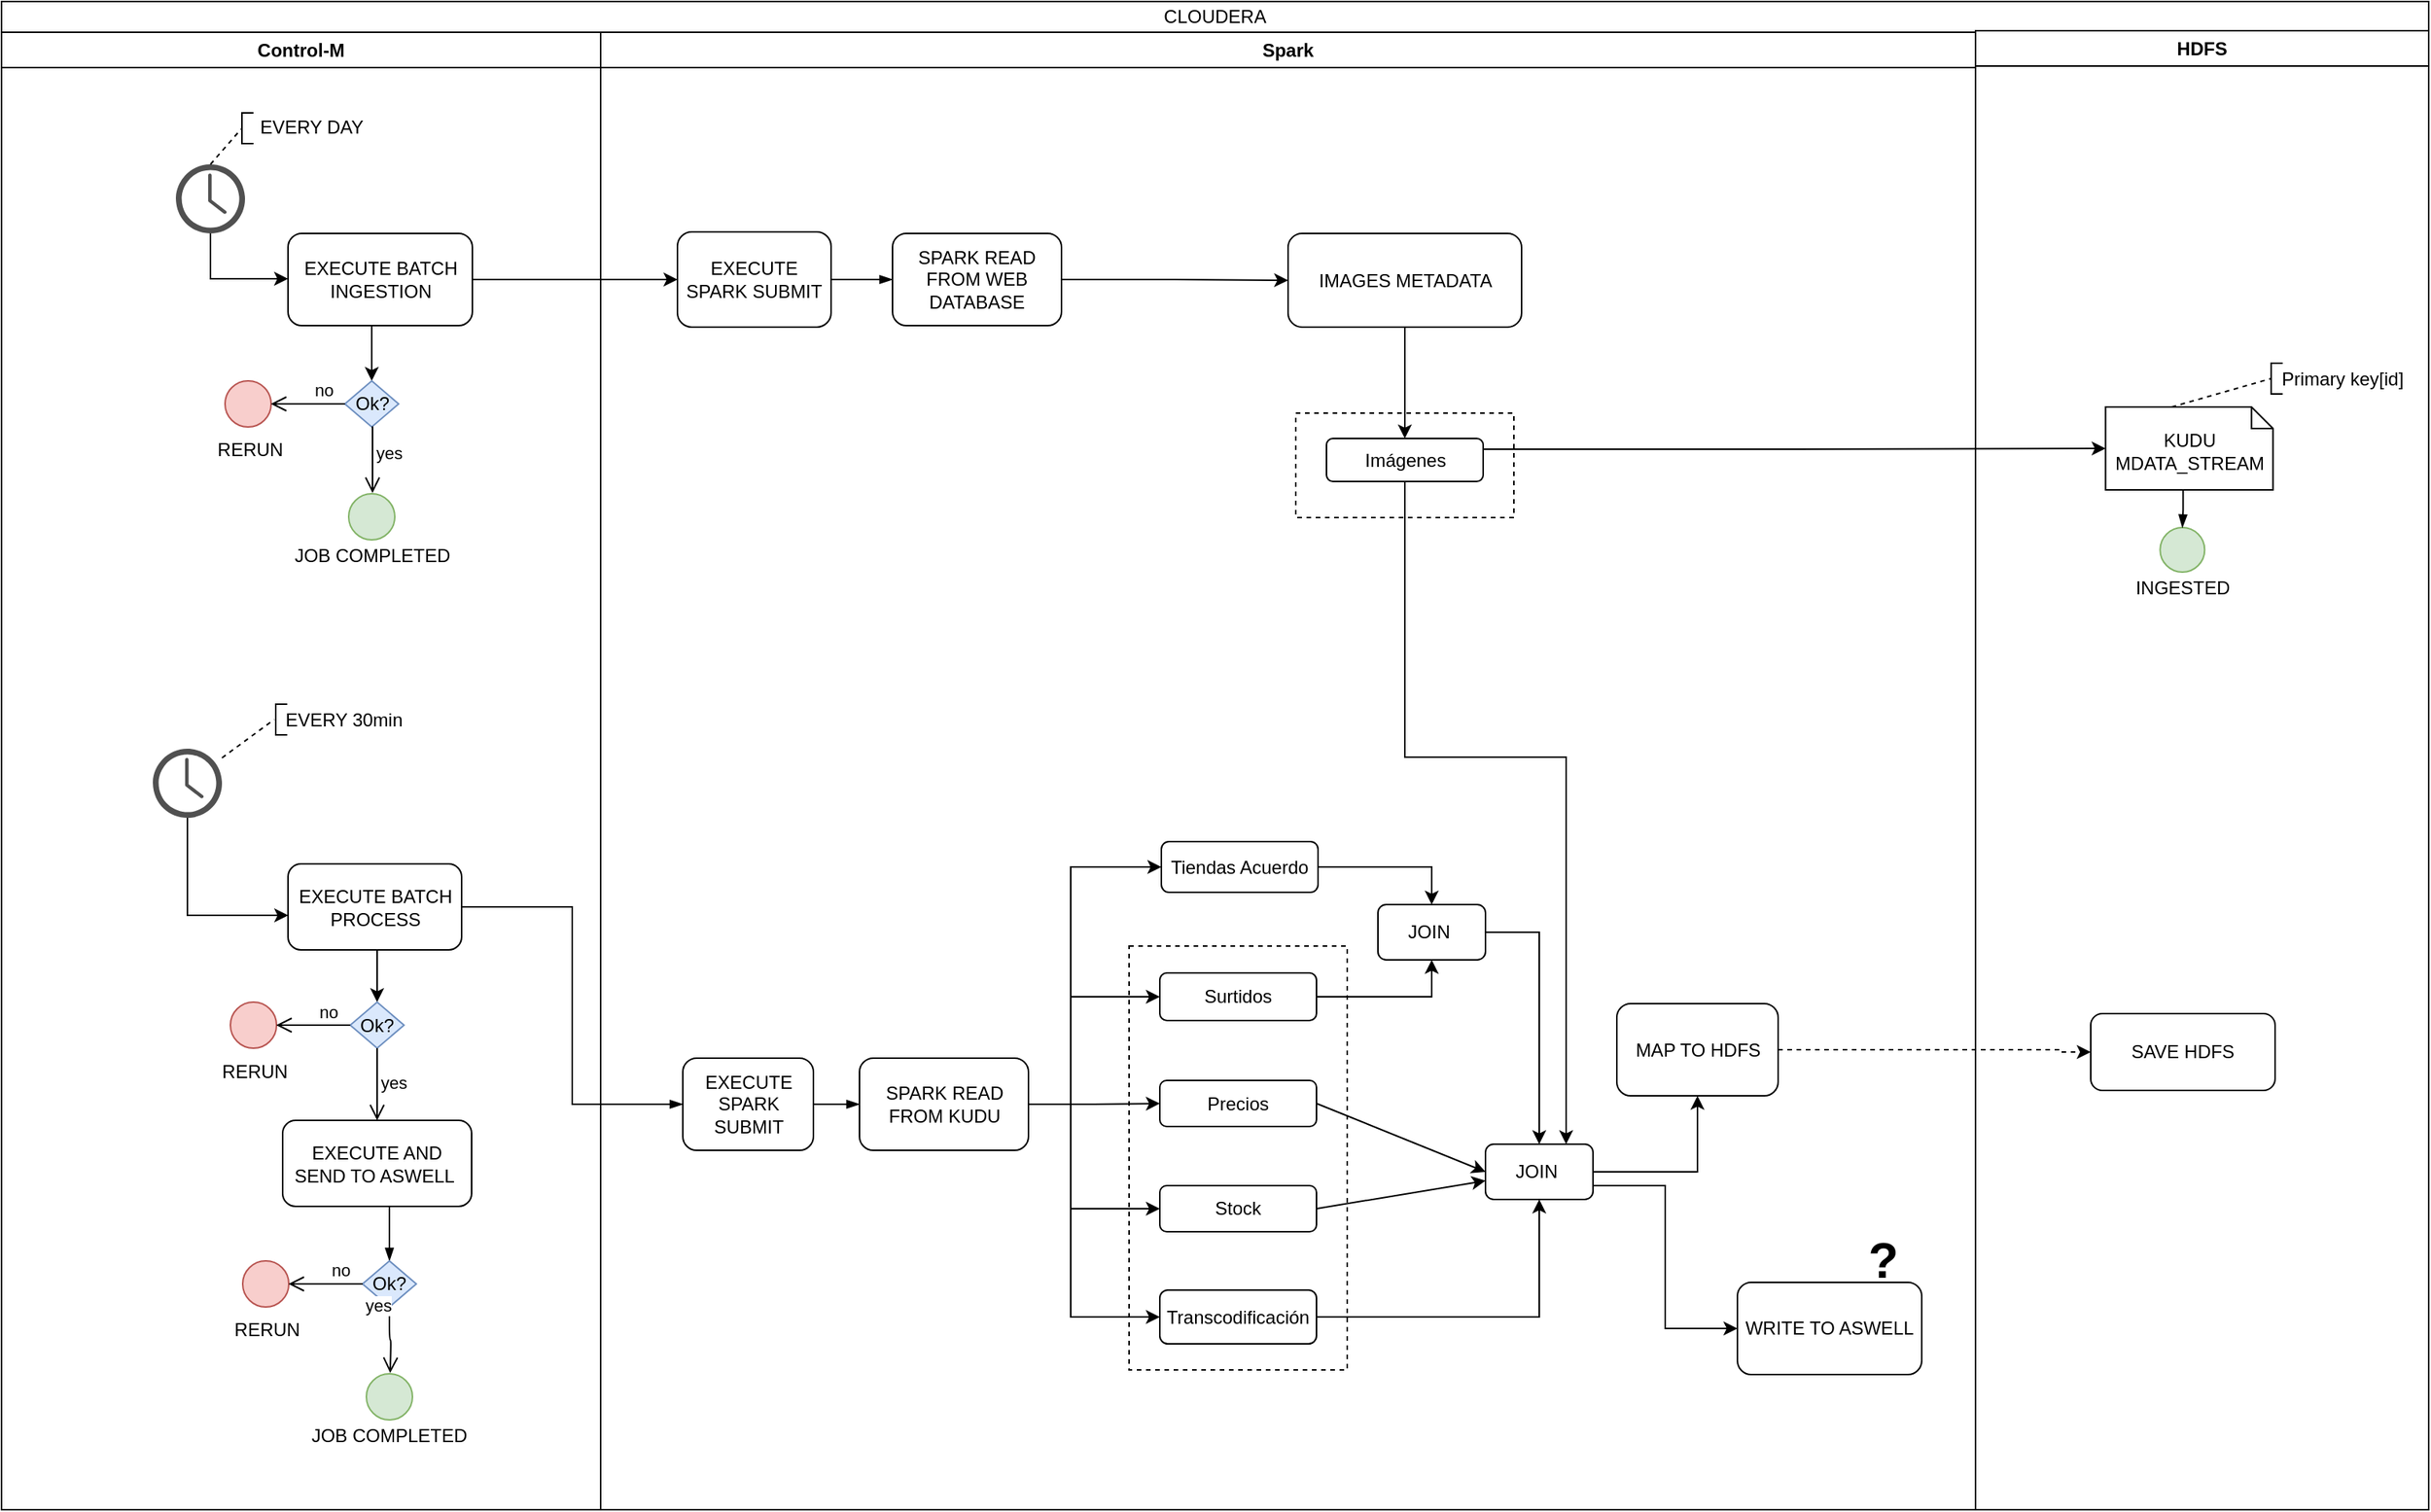 <mxfile version="12.0.3" type="github" pages="1"><diagram name="Page-1" id="e7e014a7-5840-1c2e-5031-d8a46d1fe8dd"><mxGraphModel dx="1760" dy="948" grid="1" gridSize="10" guides="1" tooltips="1" connect="1" arrows="1" fold="1" page="1" pageScale="1" pageWidth="1169" pageHeight="826" background="#ffffff" math="0" shadow="0"><root><mxCell id="0"/><mxCell id="1" parent="0"/><mxCell id="4" value="Control-M" style="swimlane;whiteSpace=wrap;startSize=23;" parent="1" vertex="1"><mxGeometry x="460" y="138" width="390" height="962" as="geometry"/></mxCell><mxCell id="GZh9cKbUiOJqMB71wTKI-36" style="edgeStyle=orthogonalEdgeStyle;rounded=0;orthogonalLoop=1;jettySize=auto;html=1;entryX=0.001;entryY=0.599;entryDx=0;entryDy=0;entryPerimeter=0;" edge="1" parent="4" source="-tJp1rb8S91as2KeqpWI-138" target="-tJp1rb8S91as2KeqpWI-190"><mxGeometry relative="1" as="geometry"><Array as="points"><mxPoint x="121" y="575"/></Array></mxGeometry></mxCell><mxCell id="GZh9cKbUiOJqMB71wTKI-37" style="rounded=0;orthogonalLoop=1;jettySize=auto;html=1;entryX=0;entryY=0.5;entryDx=0;entryDy=0;dashed=1;endArrow=none;endFill=0;" edge="1" parent="4" source="-tJp1rb8S91as2KeqpWI-138" target="-tJp1rb8S91as2KeqpWI-142"><mxGeometry relative="1" as="geometry"/></mxCell><mxCell id="-tJp1rb8S91as2KeqpWI-138" value="" style="pointerEvents=1;shadow=0;dashed=0;html=1;strokeColor=none;fillColor=#505050;labelPosition=center;verticalLabelPosition=bottom;verticalAlign=top;outlineConnect=0;align=center;shape=mxgraph.office.concepts.clock;" parent="4" vertex="1"><mxGeometry x="98.5" y="466.5" width="45" height="45" as="geometry"/></mxCell><mxCell id="-tJp1rb8S91as2KeqpWI-140" value="" style="shape=partialRectangle;whiteSpace=wrap;html=1;bottom=1;right=1;left=1;top=0;fillColor=none;routingCenterX=-0.5;rotation=90;" parent="4" vertex="1"><mxGeometry x="172" y="444" width="20" height="7" as="geometry"/></mxCell><mxCell id="-tJp1rb8S91as2KeqpWI-142" value="EVERY 30min" style="text;html=1;strokeColor=none;fillColor=none;align=center;verticalAlign=middle;whiteSpace=wrap;rounded=0;" parent="4" vertex="1"><mxGeometry x="177.5" y="437.5" width="90" height="20" as="geometry"/></mxCell><mxCell id="-tJp1rb8S91as2KeqpWI-194" style="edgeStyle=orthogonalEdgeStyle;rounded=0;orthogonalLoop=1;jettySize=auto;html=1;exitX=0.5;exitY=1;exitDx=0;exitDy=0;entryX=0.5;entryY=0;entryDx=0;entryDy=0;endArrow=blockThin;endFill=1;" parent="4" target="-tJp1rb8S91as2KeqpWI-165" edge="1"><mxGeometry relative="1" as="geometry"><mxPoint x="260" y="764" as="sourcePoint"/></mxGeometry></mxCell><mxCell id="co7JI1_3RgrQiAgqYiiP-54" style="edgeStyle=orthogonalEdgeStyle;rounded=0;orthogonalLoop=1;jettySize=auto;html=1;exitX=0.5;exitY=1;exitDx=0;exitDy=0;entryX=0.5;entryY=0;entryDx=0;entryDy=0;" parent="4" source="-tJp1rb8S91as2KeqpWI-190" target="co7JI1_3RgrQiAgqYiiP-51" edge="1"><mxGeometry relative="1" as="geometry"/></mxCell><mxCell id="-tJp1rb8S91as2KeqpWI-190" value="EXECUTE BATCH PROCESS" style="rounded=1;whiteSpace=wrap;html=1;" parent="4" vertex="1"><mxGeometry x="186.5" y="541.5" width="113" height="56" as="geometry"/></mxCell><mxCell id="-tJp1rb8S91as2KeqpWI-151" value="" style="ellipse;whiteSpace=wrap;html=1;aspect=fixed;fillColor=#f8cecc;strokeColor=#b85450;" parent="4" vertex="1"><mxGeometry x="157" y="800" width="30" height="30" as="geometry"/></mxCell><mxCell id="-tJp1rb8S91as2KeqpWI-152" value="RERUN" style="text;html=1;strokeColor=none;fillColor=none;align=center;verticalAlign=middle;whiteSpace=wrap;rounded=0;" parent="4" vertex="1"><mxGeometry x="153" y="835" width="40" height="20" as="geometry"/></mxCell><mxCell id="-tJp1rb8S91as2KeqpWI-165" value="Ok?" style="rhombus;whiteSpace=wrap;html=1;fillColor=#dae8fc;strokeColor=#6c8ebf;" parent="4" vertex="1"><mxGeometry x="235" y="800" width="35" height="30" as="geometry"/></mxCell><mxCell id="-tJp1rb8S91as2KeqpWI-166" value="no" style="edgeStyle=orthogonalEdgeStyle;html=1;align=left;verticalAlign=bottom;endArrow=open;endSize=8;entryX=1;entryY=0.5;entryDx=0;entryDy=0;" parent="4" edge="1"><mxGeometry x="-0.087" relative="1" as="geometry"><mxPoint x="186.793" y="815" as="targetPoint"/><mxPoint x="235" y="815" as="sourcePoint"/><mxPoint as="offset"/></mxGeometry></mxCell><mxCell id="-tJp1rb8S91as2KeqpWI-167" value="yes" style="edgeStyle=orthogonalEdgeStyle;html=1;align=left;verticalAlign=top;endArrow=open;endSize=8;entryX=0.5;entryY=0;entryDx=0;entryDy=0;" parent="4" source="-tJp1rb8S91as2KeqpWI-165" edge="1"><mxGeometry x="0.009" y="18" relative="1" as="geometry"><mxPoint x="253" y="873" as="targetPoint"/><mxPoint x="-18" y="-18" as="offset"/></mxGeometry></mxCell><mxCell id="co7JI1_3RgrQiAgqYiiP-38" value="EXECUTE AND SEND TO ASWELL&amp;nbsp;" style="rounded=1;whiteSpace=wrap;html=1;" parent="4" vertex="1"><mxGeometry x="183" y="708.5" width="123" height="56" as="geometry"/></mxCell><mxCell id="co7JI1_3RgrQiAgqYiiP-49" value="" style="ellipse;whiteSpace=wrap;html=1;aspect=fixed;fillColor=#f8cecc;strokeColor=#b85450;" parent="4" vertex="1"><mxGeometry x="149" y="631.5" width="30" height="30" as="geometry"/></mxCell><mxCell id="co7JI1_3RgrQiAgqYiiP-50" value="RERUN" style="text;html=1;strokeColor=none;fillColor=none;align=center;verticalAlign=middle;whiteSpace=wrap;rounded=0;" parent="4" vertex="1"><mxGeometry x="145" y="666.5" width="40" height="20" as="geometry"/></mxCell><mxCell id="co7JI1_3RgrQiAgqYiiP-51" value="Ok?" style="rhombus;whiteSpace=wrap;html=1;fillColor=#dae8fc;strokeColor=#6c8ebf;" parent="4" vertex="1"><mxGeometry x="227" y="631.5" width="35" height="30" as="geometry"/></mxCell><mxCell id="co7JI1_3RgrQiAgqYiiP-52" value="no" style="edgeStyle=orthogonalEdgeStyle;html=1;align=left;verticalAlign=bottom;endArrow=open;endSize=8;entryX=1;entryY=0.5;entryDx=0;entryDy=0;" parent="4" edge="1"><mxGeometry x="-0.087" relative="1" as="geometry"><mxPoint x="178.793" y="646.5" as="targetPoint"/><mxPoint x="227" y="646.5" as="sourcePoint"/><mxPoint as="offset"/></mxGeometry></mxCell><mxCell id="co7JI1_3RgrQiAgqYiiP-53" value="yes" style="edgeStyle=orthogonalEdgeStyle;html=1;align=left;verticalAlign=top;endArrow=open;endSize=8;entryX=0.5;entryY=0;entryDx=0;entryDy=0;" parent="4" source="co7JI1_3RgrQiAgqYiiP-51" target="co7JI1_3RgrQiAgqYiiP-38" edge="1"><mxGeometry x="0.003" y="-14" relative="1" as="geometry"><mxPoint x="245" y="704.5" as="targetPoint"/><mxPoint x="14" y="-14" as="offset"/></mxGeometry></mxCell><mxCell id="co7JI1_3RgrQiAgqYiiP-55" value="" style="ellipse;whiteSpace=wrap;html=1;aspect=fixed;fillColor=#d5e8d4;strokeColor=#82b366;" parent="4" vertex="1"><mxGeometry x="237.5" y="873.5" width="30" height="30" as="geometry"/></mxCell><mxCell id="co7JI1_3RgrQiAgqYiiP-56" value="JOB COMPLETED" style="text;html=1;strokeColor=none;fillColor=none;align=center;verticalAlign=middle;whiteSpace=wrap;rounded=0;" parent="4" vertex="1"><mxGeometry x="199" y="903.5" width="107" height="20" as="geometry"/></mxCell><mxCell id="co7JI1_3RgrQiAgqYiiP-7" value="EVERY DAY" style="text;html=1;strokeColor=none;fillColor=none;align=center;verticalAlign=middle;whiteSpace=wrap;rounded=0;" parent="4" vertex="1"><mxGeometry x="156.5" y="51.5" width="90" height="20" as="geometry"/></mxCell><mxCell id="co7JI1_3RgrQiAgqYiiP-4" value="" style="pointerEvents=1;shadow=0;dashed=0;html=1;strokeColor=none;fillColor=#505050;labelPosition=center;verticalLabelPosition=bottom;verticalAlign=top;outlineConnect=0;align=center;shape=mxgraph.office.concepts.clock;" parent="4" vertex="1"><mxGeometry x="113.5" y="86" width="45" height="45" as="geometry"/></mxCell><mxCell id="co7JI1_3RgrQiAgqYiiP-5" value="" style="endArrow=none;dashed=1;html=1;" parent="4" edge="1"><mxGeometry width="50" height="50" relative="1" as="geometry"><mxPoint x="136.0" y="86.0" as="sourcePoint"/><mxPoint x="156.0" y="63" as="targetPoint"/></mxGeometry></mxCell><mxCell id="co7JI1_3RgrQiAgqYiiP-6" value="" style="shape=partialRectangle;whiteSpace=wrap;html=1;bottom=1;right=1;left=1;top=0;fillColor=none;routingCenterX=-0.5;rotation=90;" parent="4" vertex="1"><mxGeometry x="150" y="59" width="20" height="7" as="geometry"/></mxCell><mxCell id="GZh9cKbUiOJqMB71wTKI-30" style="edgeStyle=orthogonalEdgeStyle;rounded=0;orthogonalLoop=1;jettySize=auto;html=1;exitX=0.5;exitY=1;exitDx=0;exitDy=0;entryX=0.5;entryY=0;entryDx=0;entryDy=0;" edge="1" parent="4" source="co7JI1_3RgrQiAgqYiiP-8" target="GZh9cKbUiOJqMB71wTKI-16"><mxGeometry relative="1" as="geometry"/></mxCell><mxCell id="co7JI1_3RgrQiAgqYiiP-8" value="EXECUTE BATCH INGESTION" style="rounded=1;whiteSpace=wrap;html=1;" parent="4" vertex="1"><mxGeometry x="186.5" y="131" width="120" height="60" as="geometry"/></mxCell><mxCell id="co7JI1_3RgrQiAgqYiiP-57" style="edgeStyle=orthogonalEdgeStyle;rounded=0;orthogonalLoop=1;jettySize=auto;html=1;" parent="4" source="co7JI1_3RgrQiAgqYiiP-4" target="co7JI1_3RgrQiAgqYiiP-8" edge="1"><mxGeometry relative="1" as="geometry"><Array as="points"><mxPoint x="135.5" y="160.5"/></Array></mxGeometry></mxCell><mxCell id="GZh9cKbUiOJqMB71wTKI-14" value="" style="ellipse;whiteSpace=wrap;html=1;aspect=fixed;fillColor=#f8cecc;strokeColor=#b85450;" vertex="1" parent="4"><mxGeometry x="145.5" y="227" width="30" height="30" as="geometry"/></mxCell><mxCell id="GZh9cKbUiOJqMB71wTKI-15" value="RERUN" style="text;html=1;strokeColor=none;fillColor=none;align=center;verticalAlign=middle;whiteSpace=wrap;rounded=0;" vertex="1" parent="4"><mxGeometry x="141.5" y="262" width="40" height="20" as="geometry"/></mxCell><mxCell id="GZh9cKbUiOJqMB71wTKI-16" value="Ok?" style="rhombus;whiteSpace=wrap;html=1;fillColor=#dae8fc;strokeColor=#6c8ebf;" vertex="1" parent="4"><mxGeometry x="223.5" y="227" width="35" height="30" as="geometry"/></mxCell><mxCell id="-tJp1rb8S91as2KeqpWI-44" value="CLOUDERA" style="rounded=0;whiteSpace=wrap;html=1;" parent="1" vertex="1"><mxGeometry x="460" y="118" width="1580" height="20" as="geometry"/></mxCell><mxCell id="-tJp1rb8S91as2KeqpWI-45" value="Spark" style="swimlane;whiteSpace=wrap;startSize=23;" parent="1" vertex="1"><mxGeometry x="850" y="138" width="895" height="962" as="geometry"/></mxCell><mxCell id="ZJedpxaUurKtZu2sU3fG-27" value="" style="rounded=0;whiteSpace=wrap;html=1;dashed=1;" parent="-tJp1rb8S91as2KeqpWI-45" vertex="1"><mxGeometry x="452.5" y="248" width="142" height="68" as="geometry"/></mxCell><mxCell id="co7JI1_3RgrQiAgqYiiP-28" value="" style="rounded=0;whiteSpace=wrap;html=1;dashed=1;" parent="-tJp1rb8S91as2KeqpWI-45" vertex="1"><mxGeometry x="344" y="595" width="142" height="276" as="geometry"/></mxCell><mxCell id="-tJp1rb8S91as2KeqpWI-176" style="edgeStyle=orthogonalEdgeStyle;rounded=0;orthogonalLoop=1;jettySize=auto;html=1;exitX=1;exitY=0.5;exitDx=0;exitDy=0;entryX=0;entryY=0.5;entryDx=0;entryDy=0;endArrow=blockThin;endFill=1;" parent="-tJp1rb8S91as2KeqpWI-45" source="-tJp1rb8S91as2KeqpWI-168" target="-tJp1rb8S91as2KeqpWI-169" edge="1"><mxGeometry relative="1" as="geometry"/></mxCell><mxCell id="-tJp1rb8S91as2KeqpWI-168" value="EXECUTE SPARK SUBMIT" style="rounded=1;whiteSpace=wrap;html=1;" parent="-tJp1rb8S91as2KeqpWI-45" vertex="1"><mxGeometry x="53.5" y="668" width="85" height="60" as="geometry"/></mxCell><mxCell id="co7JI1_3RgrQiAgqYiiP-17" style="edgeStyle=orthogonalEdgeStyle;rounded=0;orthogonalLoop=1;jettySize=auto;html=1;exitX=1;exitY=0.5;exitDx=0;exitDy=0;entryX=0;entryY=0.5;entryDx=0;entryDy=0;" parent="-tJp1rb8S91as2KeqpWI-45" source="-tJp1rb8S91as2KeqpWI-169" target="co7JI1_3RgrQiAgqYiiP-11" edge="1"><mxGeometry relative="1" as="geometry"><Array as="points"><mxPoint x="306" y="698"/><mxPoint x="306" y="837"/></Array></mxGeometry></mxCell><mxCell id="co7JI1_3RgrQiAgqYiiP-30" style="edgeStyle=orthogonalEdgeStyle;rounded=0;orthogonalLoop=1;jettySize=auto;html=1;exitX=1;exitY=0.5;exitDx=0;exitDy=0;entryX=0;entryY=0.5;entryDx=0;entryDy=0;" parent="-tJp1rb8S91as2KeqpWI-45" source="-tJp1rb8S91as2KeqpWI-169" target="-tJp1rb8S91as2KeqpWI-170" edge="1"><mxGeometry relative="1" as="geometry"><Array as="points"><mxPoint x="306" y="698"/><mxPoint x="306" y="766"/></Array></mxGeometry></mxCell><mxCell id="co7JI1_3RgrQiAgqYiiP-32" style="edgeStyle=orthogonalEdgeStyle;rounded=0;orthogonalLoop=1;jettySize=auto;html=1;exitX=1;exitY=0.5;exitDx=0;exitDy=0;entryX=0;entryY=0.5;entryDx=0;entryDy=0;" parent="-tJp1rb8S91as2KeqpWI-45" source="-tJp1rb8S91as2KeqpWI-169" target="co7JI1_3RgrQiAgqYiiP-10" edge="1"><mxGeometry relative="1" as="geometry"><Array as="points"><mxPoint x="306" y="698"/><mxPoint x="306" y="628"/></Array></mxGeometry></mxCell><mxCell id="co7JI1_3RgrQiAgqYiiP-33" style="edgeStyle=orthogonalEdgeStyle;rounded=0;orthogonalLoop=1;jettySize=auto;html=1;exitX=1;exitY=0.5;exitDx=0;exitDy=0;entryX=0;entryY=0.5;entryDx=0;entryDy=0;" parent="-tJp1rb8S91as2KeqpWI-45" source="-tJp1rb8S91as2KeqpWI-169" target="co7JI1_3RgrQiAgqYiiP-12" edge="1"><mxGeometry relative="1" as="geometry"><Array as="points"><mxPoint x="306" y="698"/><mxPoint x="306" y="544"/></Array></mxGeometry></mxCell><mxCell id="co7JI1_3RgrQiAgqYiiP-35" style="edgeStyle=orthogonalEdgeStyle;rounded=0;orthogonalLoop=1;jettySize=auto;html=1;exitX=1;exitY=0.5;exitDx=0;exitDy=0;" parent="-tJp1rb8S91as2KeqpWI-45" source="-tJp1rb8S91as2KeqpWI-169" target="co7JI1_3RgrQiAgqYiiP-9" edge="1"><mxGeometry relative="1" as="geometry"/></mxCell><mxCell id="-tJp1rb8S91as2KeqpWI-169" value="SPARK READ FROM KUDU" style="rounded=1;whiteSpace=wrap;html=1;" parent="-tJp1rb8S91as2KeqpWI-45" vertex="1"><mxGeometry x="168.5" y="668" width="110" height="60" as="geometry"/></mxCell><mxCell id="co7JI1_3RgrQiAgqYiiP-26" style="rounded=0;orthogonalLoop=1;jettySize=auto;html=1;exitX=1;exitY=0.5;exitDx=0;exitDy=0;" parent="-tJp1rb8S91as2KeqpWI-45" source="-tJp1rb8S91as2KeqpWI-170" target="co7JI1_3RgrQiAgqYiiP-22" edge="1"><mxGeometry relative="1" as="geometry"/></mxCell><mxCell id="-tJp1rb8S91as2KeqpWI-170" value="Stock" style="rounded=1;whiteSpace=wrap;html=1;" parent="-tJp1rb8S91as2KeqpWI-45" vertex="1"><mxGeometry x="364" y="751" width="102" height="30" as="geometry"/></mxCell><mxCell id="-tJp1rb8S91as2KeqpWI-223" style="edgeStyle=orthogonalEdgeStyle;rounded=0;orthogonalLoop=1;jettySize=auto;html=1;exitX=1;exitY=0.5;exitDx=0;exitDy=0;entryX=0;entryY=0.5;entryDx=0;entryDy=0;endArrow=blockThin;endFill=1;strokeColor=none;" parent="-tJp1rb8S91as2KeqpWI-45" edge="1"><mxGeometry relative="1" as="geometry"><mxPoint x="637.029" y="715.029" as="sourcePoint"/><mxPoint x="662.912" y="715.029" as="targetPoint"/></mxGeometry></mxCell><mxCell id="co7JI1_3RgrQiAgqYiiP-25" style="rounded=0;orthogonalLoop=1;jettySize=auto;html=1;exitX=1;exitY=0.5;exitDx=0;exitDy=0;entryX=0;entryY=0.5;entryDx=0;entryDy=0;" parent="-tJp1rb8S91as2KeqpWI-45" source="co7JI1_3RgrQiAgqYiiP-9" target="co7JI1_3RgrQiAgqYiiP-22" edge="1"><mxGeometry relative="1" as="geometry"/></mxCell><mxCell id="co7JI1_3RgrQiAgqYiiP-9" value="Precios" style="rounded=1;whiteSpace=wrap;html=1;" parent="-tJp1rb8S91as2KeqpWI-45" vertex="1"><mxGeometry x="364" y="682.5" width="102" height="30" as="geometry"/></mxCell><mxCell id="co7JI1_3RgrQiAgqYiiP-21" style="edgeStyle=orthogonalEdgeStyle;rounded=0;orthogonalLoop=1;jettySize=auto;html=1;exitX=1;exitY=0.5;exitDx=0;exitDy=0;entryX=0.5;entryY=1;entryDx=0;entryDy=0;" parent="-tJp1rb8S91as2KeqpWI-45" source="co7JI1_3RgrQiAgqYiiP-10" target="co7JI1_3RgrQiAgqYiiP-19" edge="1"><mxGeometry relative="1" as="geometry"/></mxCell><mxCell id="co7JI1_3RgrQiAgqYiiP-10" value="Surtidos" style="rounded=1;whiteSpace=wrap;html=1;" parent="-tJp1rb8S91as2KeqpWI-45" vertex="1"><mxGeometry x="364" y="612.5" width="102" height="31" as="geometry"/></mxCell><mxCell id="co7JI1_3RgrQiAgqYiiP-27" style="edgeStyle=orthogonalEdgeStyle;rounded=0;orthogonalLoop=1;jettySize=auto;html=1;exitX=1;exitY=0.5;exitDx=0;exitDy=0;" parent="-tJp1rb8S91as2KeqpWI-45" source="co7JI1_3RgrQiAgqYiiP-11" target="co7JI1_3RgrQiAgqYiiP-22" edge="1"><mxGeometry relative="1" as="geometry"/></mxCell><mxCell id="co7JI1_3RgrQiAgqYiiP-11" value="Transcodificación" style="rounded=1;whiteSpace=wrap;html=1;" parent="-tJp1rb8S91as2KeqpWI-45" vertex="1"><mxGeometry x="364" y="819" width="102" height="35" as="geometry"/></mxCell><mxCell id="co7JI1_3RgrQiAgqYiiP-20" style="edgeStyle=orthogonalEdgeStyle;rounded=0;orthogonalLoop=1;jettySize=auto;html=1;exitX=1;exitY=0.5;exitDx=0;exitDy=0;entryX=0.5;entryY=0;entryDx=0;entryDy=0;" parent="-tJp1rb8S91as2KeqpWI-45" source="co7JI1_3RgrQiAgqYiiP-12" target="co7JI1_3RgrQiAgqYiiP-19" edge="1"><mxGeometry relative="1" as="geometry"/></mxCell><mxCell id="co7JI1_3RgrQiAgqYiiP-12" value="Tiendas Acuerdo" style="rounded=1;whiteSpace=wrap;html=1;" parent="-tJp1rb8S91as2KeqpWI-45" vertex="1"><mxGeometry x="365" y="527" width="102" height="33" as="geometry"/></mxCell><mxCell id="co7JI1_3RgrQiAgqYiiP-23" style="edgeStyle=orthogonalEdgeStyle;rounded=0;orthogonalLoop=1;jettySize=auto;html=1;exitX=1;exitY=0.5;exitDx=0;exitDy=0;entryX=0.5;entryY=0;entryDx=0;entryDy=0;" parent="-tJp1rb8S91as2KeqpWI-45" source="co7JI1_3RgrQiAgqYiiP-19" target="co7JI1_3RgrQiAgqYiiP-22" edge="1"><mxGeometry relative="1" as="geometry"/></mxCell><mxCell id="co7JI1_3RgrQiAgqYiiP-19" value="JOIN&amp;nbsp;" style="rounded=1;whiteSpace=wrap;html=1;" parent="-tJp1rb8S91as2KeqpWI-45" vertex="1"><mxGeometry x="506" y="568" width="70" height="36" as="geometry"/></mxCell><mxCell id="GZh9cKbUiOJqMB71wTKI-40" style="edgeStyle=orthogonalEdgeStyle;rounded=0;orthogonalLoop=1;jettySize=auto;html=1;exitX=1;exitY=0.5;exitDx=0;exitDy=0;entryX=0.5;entryY=1;entryDx=0;entryDy=0;endArrow=classic;endFill=1;" edge="1" parent="-tJp1rb8S91as2KeqpWI-45" source="co7JI1_3RgrQiAgqYiiP-22" target="-tJp1rb8S91as2KeqpWI-171"><mxGeometry relative="1" as="geometry"/></mxCell><mxCell id="GZh9cKbUiOJqMB71wTKI-44" style="edgeStyle=orthogonalEdgeStyle;rounded=0;orthogonalLoop=1;jettySize=auto;html=1;exitX=1;exitY=0.75;exitDx=0;exitDy=0;entryX=0;entryY=0.5;entryDx=0;entryDy=0;endArrow=classic;endFill=1;" edge="1" parent="-tJp1rb8S91as2KeqpWI-45" source="co7JI1_3RgrQiAgqYiiP-22" target="GZh9cKbUiOJqMB71wTKI-43"><mxGeometry relative="1" as="geometry"/></mxCell><mxCell id="co7JI1_3RgrQiAgqYiiP-22" value="JOIN&amp;nbsp;" style="rounded=1;whiteSpace=wrap;html=1;" parent="-tJp1rb8S91as2KeqpWI-45" vertex="1"><mxGeometry x="576" y="724" width="70" height="36" as="geometry"/></mxCell><mxCell id="-tJp1rb8S91as2KeqpWI-171" value="MAP TO HDFS" style="rounded=1;whiteSpace=wrap;html=1;" parent="-tJp1rb8S91as2KeqpWI-45" vertex="1"><mxGeometry x="661.5" y="632.5" width="105" height="60" as="geometry"/></mxCell><mxCell id="GZh9cKbUiOJqMB71wTKI-41" style="edgeStyle=orthogonalEdgeStyle;rounded=0;orthogonalLoop=1;jettySize=auto;html=1;exitX=0.5;exitY=1;exitDx=0;exitDy=0;entryX=0.75;entryY=0;entryDx=0;entryDy=0;endArrow=classic;endFill=1;" edge="1" parent="-tJp1rb8S91as2KeqpWI-45" source="TqquburG1wggnyQFB-Ty-6" target="co7JI1_3RgrQiAgqYiiP-22"><mxGeometry relative="1" as="geometry"><Array as="points"><mxPoint x="524" y="472"/><mxPoint x="629" y="472"/></Array></mxGeometry></mxCell><mxCell id="TqquburG1wggnyQFB-Ty-6" value="Imágenes" style="rounded=1;whiteSpace=wrap;html=1;" parent="-tJp1rb8S91as2KeqpWI-45" vertex="1"><mxGeometry x="472.5" y="264.5" width="102" height="28" as="geometry"/></mxCell><mxCell id="VhaFqa6RfwRdbZpefLKa-6" value="IMAGES METADATA" style="rounded=1;whiteSpace=wrap;html=1;" parent="-tJp1rb8S91as2KeqpWI-45" vertex="1"><mxGeometry x="447.5" y="131" width="152" height="61" as="geometry"/></mxCell><mxCell id="TqquburG1wggnyQFB-Ty-8" style="edgeStyle=orthogonalEdgeStyle;rounded=0;orthogonalLoop=1;jettySize=auto;html=1;" parent="-tJp1rb8S91as2KeqpWI-45" source="VhaFqa6RfwRdbZpefLKa-6" target="TqquburG1wggnyQFB-Ty-6" edge="1"><mxGeometry relative="1" as="geometry"/></mxCell><mxCell id="ZJedpxaUurKtZu2sU3fG-23" value="EXECUTE SPARK SUBMIT" style="rounded=1;whiteSpace=wrap;html=1;" parent="-tJp1rb8S91as2KeqpWI-45" vertex="1"><mxGeometry x="50" y="130" width="100" height="62" as="geometry"/></mxCell><mxCell id="ZJedpxaUurKtZu2sU3fG-25" style="edgeStyle=orthogonalEdgeStyle;rounded=0;orthogonalLoop=1;jettySize=auto;html=1;exitX=1;exitY=0.5;exitDx=0;exitDy=0;" parent="-tJp1rb8S91as2KeqpWI-45" source="ZJedpxaUurKtZu2sU3fG-24" target="VhaFqa6RfwRdbZpefLKa-6" edge="1"><mxGeometry relative="1" as="geometry"/></mxCell><mxCell id="ZJedpxaUurKtZu2sU3fG-24" value="SPARK READ FROM WEB DATABASE" style="rounded=1;whiteSpace=wrap;html=1;" parent="-tJp1rb8S91as2KeqpWI-45" vertex="1"><mxGeometry x="190" y="131" width="110" height="60" as="geometry"/></mxCell><mxCell id="ZJedpxaUurKtZu2sU3fG-22" style="edgeStyle=orthogonalEdgeStyle;rounded=0;orthogonalLoop=1;jettySize=auto;html=1;exitX=1;exitY=0.5;exitDx=0;exitDy=0;entryX=0;entryY=0.5;entryDx=0;entryDy=0;endArrow=blockThin;endFill=1;" parent="-tJp1rb8S91as2KeqpWI-45" source="ZJedpxaUurKtZu2sU3fG-23" target="ZJedpxaUurKtZu2sU3fG-24" edge="1"><mxGeometry relative="1" as="geometry"/></mxCell><mxCell id="GZh9cKbUiOJqMB71wTKI-43" value="WRITE TO ASWELL" style="rounded=1;whiteSpace=wrap;html=1;" vertex="1" parent="-tJp1rb8S91as2KeqpWI-45"><mxGeometry x="740" y="814" width="120" height="60" as="geometry"/></mxCell><mxCell id="GZh9cKbUiOJqMB71wTKI-45" value="&lt;font size=&quot;1&quot;&gt;&lt;b style=&quot;font-size: 32px&quot;&gt;?&lt;/b&gt;&lt;/font&gt;" style="text;html=1;strokeColor=none;fillColor=none;align=center;verticalAlign=middle;whiteSpace=wrap;rounded=0;" vertex="1" parent="-tJp1rb8S91as2KeqpWI-45"><mxGeometry x="800" y="775.5" width="70" height="49" as="geometry"/></mxCell><mxCell id="-tJp1rb8S91as2KeqpWI-64" value="HDFS" style="swimlane;whiteSpace=wrap" parent="1" vertex="1"><mxGeometry x="1745" y="137" width="295" height="963" as="geometry"/></mxCell><mxCell id="TqquburG1wggnyQFB-Ty-4" value="SAVE HDFS" style="rounded=1;whiteSpace=wrap;html=1;" parent="-tJp1rb8S91as2KeqpWI-64" vertex="1"><mxGeometry x="75" y="640" width="120" height="50" as="geometry"/></mxCell><mxCell id="ZJedpxaUurKtZu2sU3fG-5" value="&lt;br&gt;KUDU&lt;br&gt;MDATA_STREAM" style="shape=note;whiteSpace=wrap;html=1;size=14;verticalAlign=top;align=center;spacingTop=-6;" parent="-tJp1rb8S91as2KeqpWI-64" vertex="1"><mxGeometry x="84.667" y="245" width="109" height="54" as="geometry"/></mxCell><mxCell id="ZJedpxaUurKtZu2sU3fG-6" value="" style="ellipse;whiteSpace=wrap;html=1;aspect=fixed;fillColor=#d5e8d4;strokeColor=#82b366;" parent="-tJp1rb8S91as2KeqpWI-64" vertex="1"><mxGeometry x="120.167" y="323.5" width="29" height="29" as="geometry"/></mxCell><mxCell id="ZJedpxaUurKtZu2sU3fG-7" style="edgeStyle=orthogonalEdgeStyle;rounded=0;orthogonalLoop=1;jettySize=auto;html=1;endArrow=blockThin;endFill=1;entryX=0.5;entryY=0;entryDx=0;entryDy=0;" parent="-tJp1rb8S91as2KeqpWI-64" source="ZJedpxaUurKtZu2sU3fG-5" target="ZJedpxaUurKtZu2sU3fG-6" edge="1"><mxGeometry relative="1" as="geometry"><mxPoint x="-1610.333" y="231" as="targetPoint"/><Array as="points"><mxPoint x="135.167" y="312"/><mxPoint x="135.167" y="312"/></Array></mxGeometry></mxCell><mxCell id="ZJedpxaUurKtZu2sU3fG-8" value="INGESTED" style="text;html=1;strokeColor=none;fillColor=none;align=center;verticalAlign=middle;whiteSpace=wrap;rounded=0;" parent="-tJp1rb8S91as2KeqpWI-64" vertex="1"><mxGeometry x="114.667" y="352.5" width="40" height="20" as="geometry"/></mxCell><mxCell id="ZJedpxaUurKtZu2sU3fG-9" value="" style="shape=partialRectangle;whiteSpace=wrap;html=1;bottom=1;right=1;left=1;top=0;fillColor=none;routingCenterX=-0.5;rotation=90;" parent="-tJp1rb8S91as2KeqpWI-64" vertex="1"><mxGeometry x="185.937" y="223" width="20" height="7" as="geometry"/></mxCell><mxCell id="ZJedpxaUurKtZu2sU3fG-10" value="" style="endArrow=none;dashed=1;html=1;exitX=0;exitY=0;exitDx=43;exitDy=0;exitPerimeter=0;entryX=0.5;entryY=1;entryDx=0;entryDy=0;" parent="-tJp1rb8S91as2KeqpWI-64" source="ZJedpxaUurKtZu2sU3fG-5" target="ZJedpxaUurKtZu2sU3fG-9" edge="1"><mxGeometry width="50" height="50" relative="1" as="geometry"><mxPoint x="-1620.333" y="121" as="sourcePoint"/><mxPoint x="-1570.333" y="71" as="targetPoint"/></mxGeometry></mxCell><mxCell id="ZJedpxaUurKtZu2sU3fG-17" value="Primary key[id]" style="text;html=1;strokeColor=none;fillColor=none;align=center;verticalAlign=middle;whiteSpace=wrap;rounded=0;" parent="-tJp1rb8S91as2KeqpWI-64" vertex="1"><mxGeometry x="193.667" y="218.5" width="90" height="16" as="geometry"/></mxCell><mxCell id="-tJp1rb8S91as2KeqpWI-173" style="edgeStyle=orthogonalEdgeStyle;rounded=0;orthogonalLoop=1;jettySize=auto;html=1;exitX=1;exitY=0.5;exitDx=0;exitDy=0;entryX=0;entryY=0.5;entryDx=0;entryDy=0;endArrow=blockThin;endFill=1;" parent="1" source="-tJp1rb8S91as2KeqpWI-190" target="-tJp1rb8S91as2KeqpWI-168" edge="1"><mxGeometry relative="1" as="geometry"><mxPoint x="788.19" y="557.452" as="sourcePoint"/></mxGeometry></mxCell><mxCell id="co7JI1_3RgrQiAgqYiiP-36" style="edgeStyle=orthogonalEdgeStyle;rounded=0;orthogonalLoop=1;jettySize=auto;html=1;exitX=1;exitY=0.5;exitDx=0;exitDy=0;entryX=0;entryY=0.5;entryDx=0;entryDy=0;dashed=1;" parent="1" source="-tJp1rb8S91as2KeqpWI-171" target="TqquburG1wggnyQFB-Ty-4" edge="1"><mxGeometry relative="1" as="geometry"><Array as="points"><mxPoint x="1801" y="801"/></Array><mxPoint x="1754.5" y="663.167" as="targetPoint"/></mxGeometry></mxCell><mxCell id="GZh9cKbUiOJqMB71wTKI-4" style="edgeStyle=orthogonalEdgeStyle;rounded=0;orthogonalLoop=1;jettySize=auto;html=1;exitX=1;exitY=0.5;exitDx=0;exitDy=0;entryX=0;entryY=0.5;entryDx=0;entryDy=0;" edge="1" parent="1" source="co7JI1_3RgrQiAgqYiiP-8" target="ZJedpxaUurKtZu2sU3fG-23"><mxGeometry relative="1" as="geometry"/></mxCell><mxCell id="GZh9cKbUiOJqMB71wTKI-25" value="no" style="edgeStyle=orthogonalEdgeStyle;html=1;align=left;verticalAlign=bottom;endArrow=open;endSize=8;entryX=1;entryY=0.5;entryDx=0;entryDy=0;" edge="1" parent="1"><mxGeometry x="-0.087" relative="1" as="geometry"><mxPoint x="635.293" y="380" as="targetPoint"/><mxPoint x="683.5" y="380" as="sourcePoint"/><mxPoint as="offset"/></mxGeometry></mxCell><mxCell id="GZh9cKbUiOJqMB71wTKI-26" value="yes" style="edgeStyle=orthogonalEdgeStyle;html=1;align=left;verticalAlign=top;endArrow=open;endSize=8;entryX=0.5;entryY=0;entryDx=0;entryDy=0;" edge="1" parent="1"><mxGeometry x="0.009" y="18" relative="1" as="geometry"><mxPoint x="701.5" y="438" as="targetPoint"/><mxPoint x="-18" y="-18" as="offset"/><mxPoint x="701.5" y="394.571" as="sourcePoint"/></mxGeometry></mxCell><mxCell id="GZh9cKbUiOJqMB71wTKI-27" value="" style="ellipse;whiteSpace=wrap;html=1;aspect=fixed;fillColor=#d5e8d4;strokeColor=#82b366;" vertex="1" parent="1"><mxGeometry x="686" y="438.5" width="30" height="30" as="geometry"/></mxCell><mxCell id="GZh9cKbUiOJqMB71wTKI-28" value="JOB COMPLETED" style="text;html=1;strokeColor=none;fillColor=none;align=center;verticalAlign=middle;whiteSpace=wrap;rounded=0;" vertex="1" parent="1"><mxGeometry x="647.5" y="468.5" width="107" height="20" as="geometry"/></mxCell><mxCell id="GZh9cKbUiOJqMB71wTKI-31" style="edgeStyle=orthogonalEdgeStyle;rounded=0;orthogonalLoop=1;jettySize=auto;html=1;exitX=1;exitY=0.25;exitDx=0;exitDy=0;entryX=0;entryY=0.5;entryDx=0;entryDy=0;entryPerimeter=0;" edge="1" parent="1" source="TqquburG1wggnyQFB-Ty-6" target="ZJedpxaUurKtZu2sU3fG-5"><mxGeometry relative="1" as="geometry"/></mxCell></root></mxGraphModel></diagram></mxfile>
